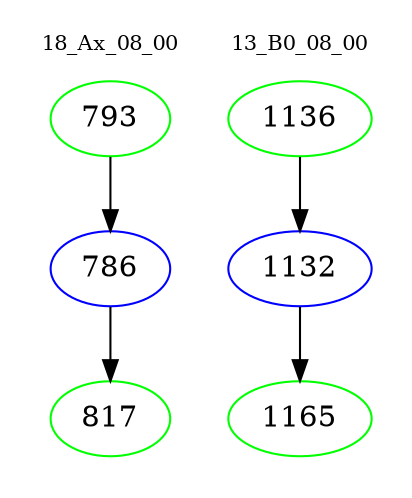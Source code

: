 digraph{
subgraph cluster_0 {
color = white
label = "18_Ax_08_00";
fontsize=10;
T0_793 [label="793", color="green"]
T0_793 -> T0_786 [color="black"]
T0_786 [label="786", color="blue"]
T0_786 -> T0_817 [color="black"]
T0_817 [label="817", color="green"]
}
subgraph cluster_1 {
color = white
label = "13_B0_08_00";
fontsize=10;
T1_1136 [label="1136", color="green"]
T1_1136 -> T1_1132 [color="black"]
T1_1132 [label="1132", color="blue"]
T1_1132 -> T1_1165 [color="black"]
T1_1165 [label="1165", color="green"]
}
}
